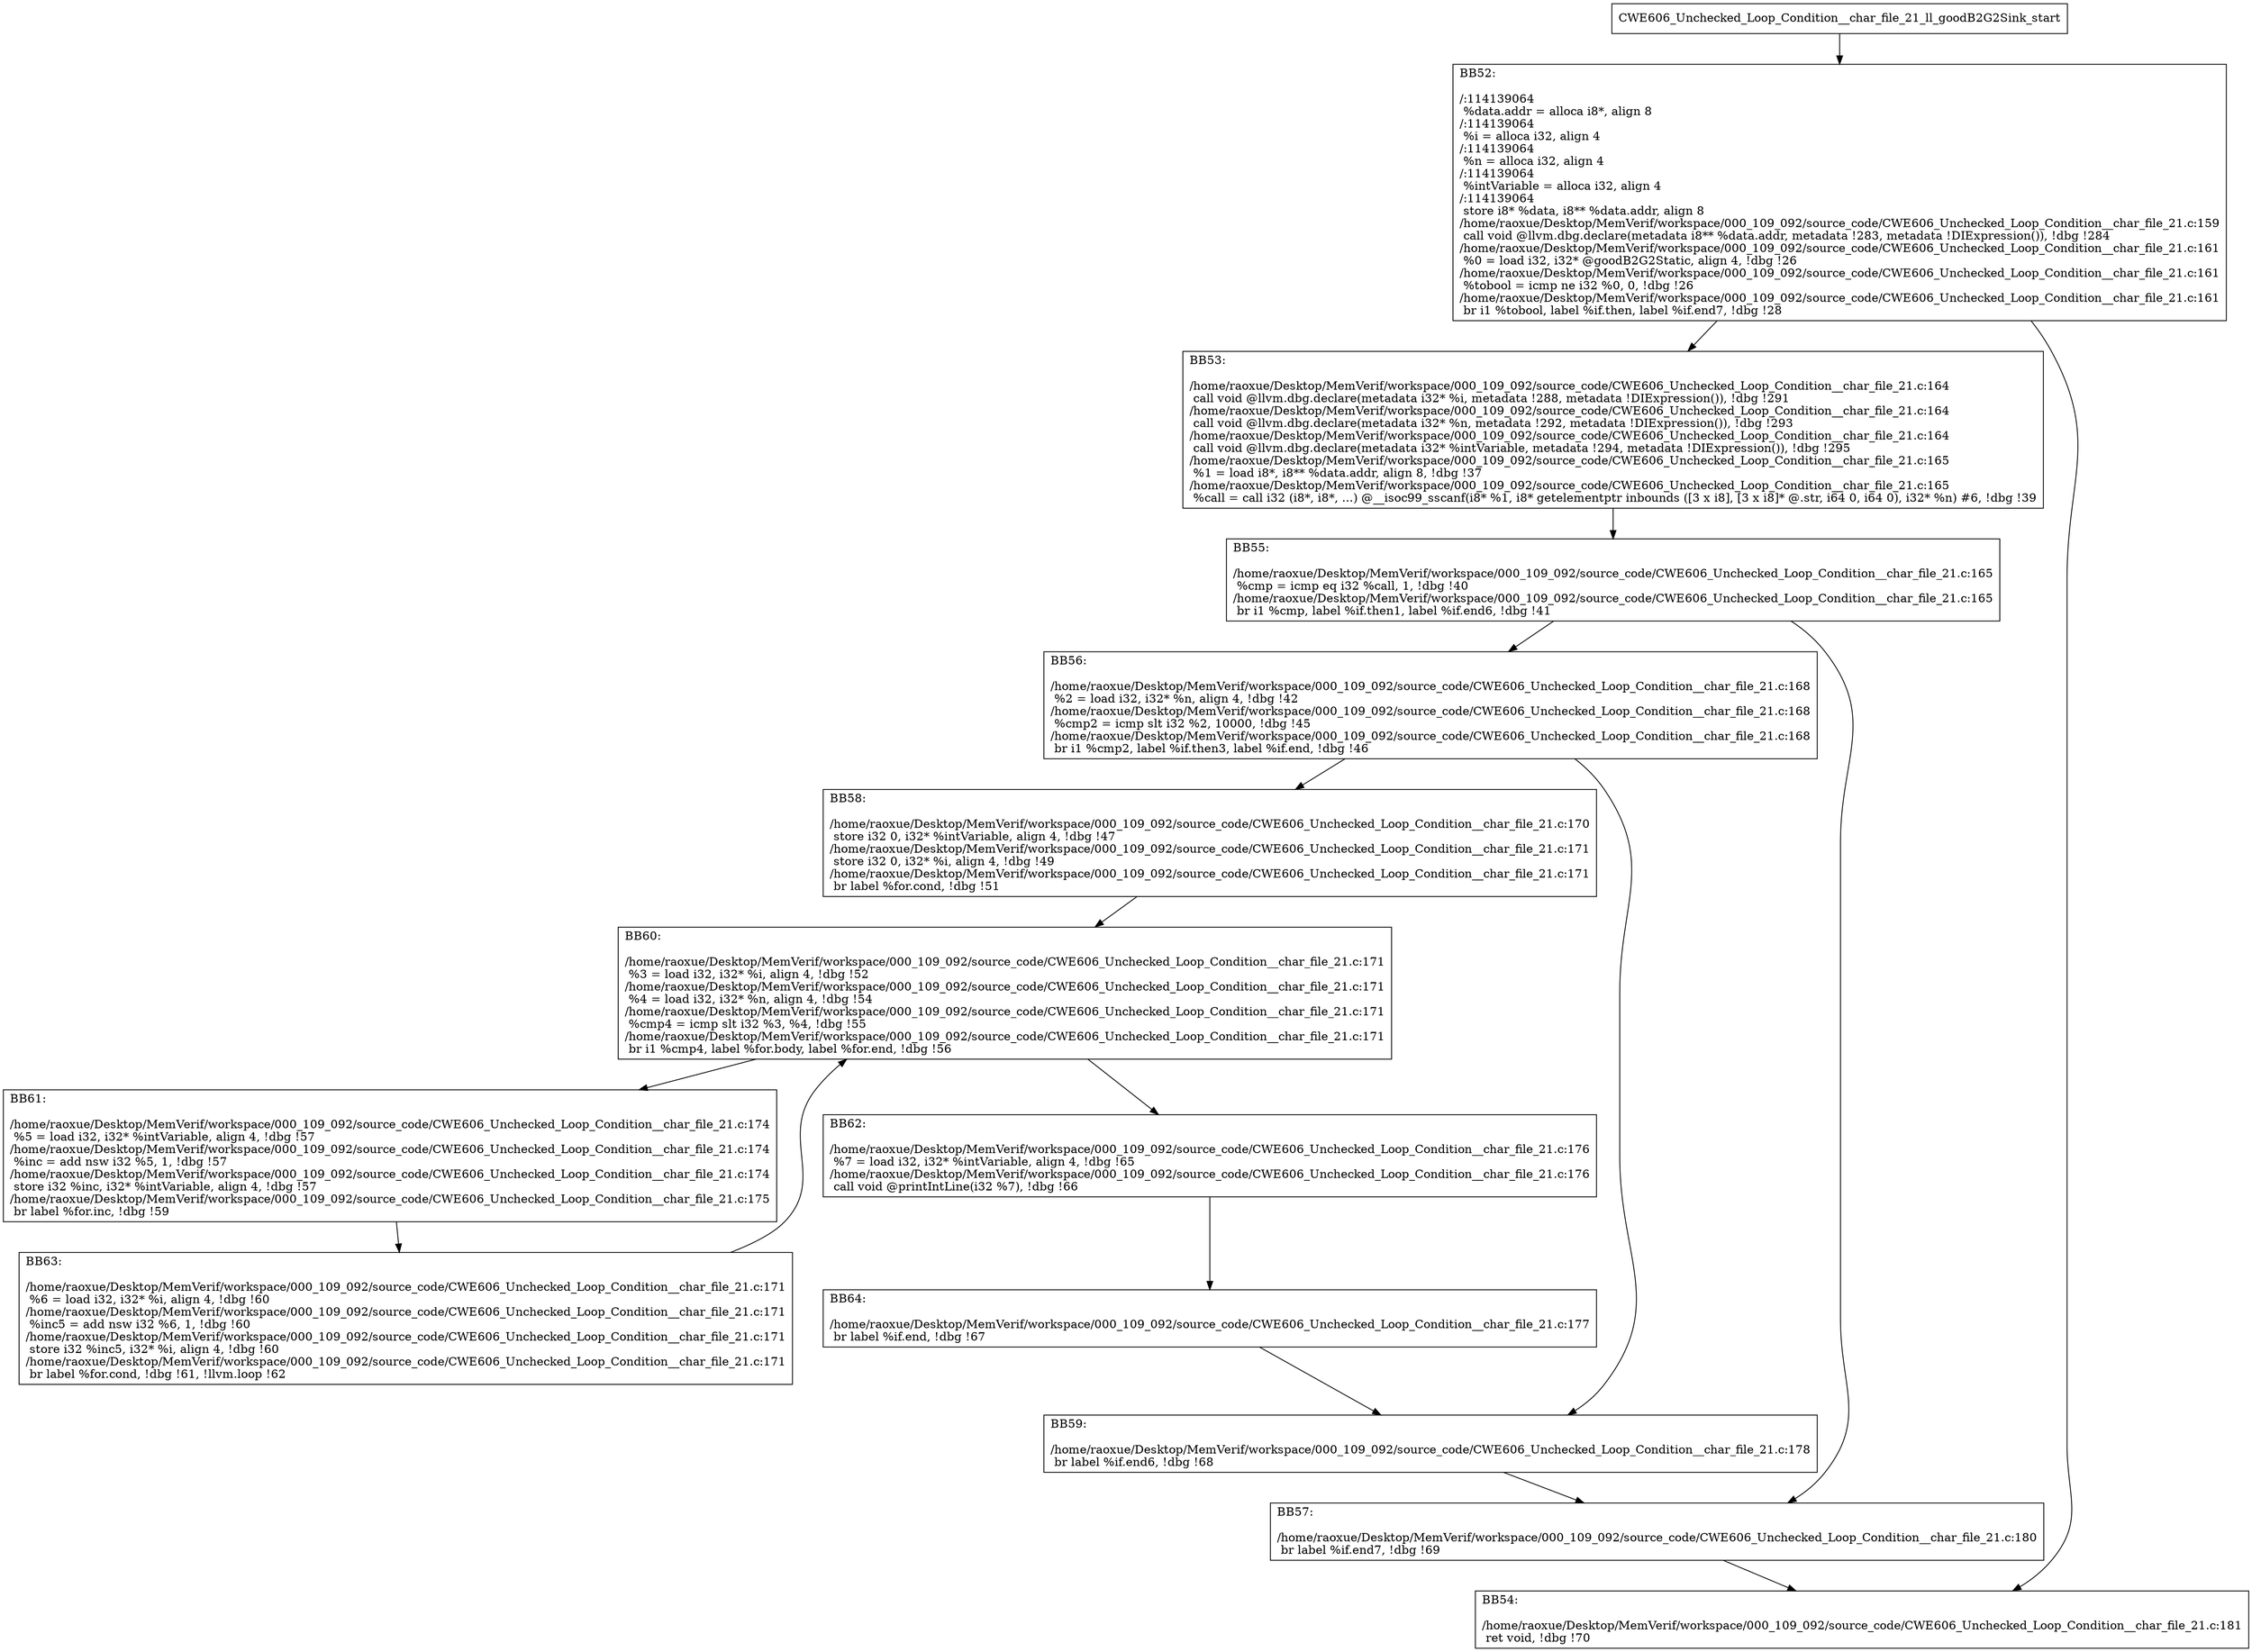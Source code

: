 digraph "CFG for'CWE606_Unchecked_Loop_Condition__char_file_21_ll_goodB2G2Sink' function" {
	BBCWE606_Unchecked_Loop_Condition__char_file_21_ll_goodB2G2Sink_start[shape=record,label="{CWE606_Unchecked_Loop_Condition__char_file_21_ll_goodB2G2Sink_start}"];
	BBCWE606_Unchecked_Loop_Condition__char_file_21_ll_goodB2G2Sink_start-> CWE606_Unchecked_Loop_Condition__char_file_21_ll_goodB2G2SinkBB52;
	CWE606_Unchecked_Loop_Condition__char_file_21_ll_goodB2G2SinkBB52 [shape=record, label="{BB52:\l\l/:114139064\l
  %data.addr = alloca i8*, align 8\l
/:114139064\l
  %i = alloca i32, align 4\l
/:114139064\l
  %n = alloca i32, align 4\l
/:114139064\l
  %intVariable = alloca i32, align 4\l
/:114139064\l
  store i8* %data, i8** %data.addr, align 8\l
/home/raoxue/Desktop/MemVerif/workspace/000_109_092/source_code/CWE606_Unchecked_Loop_Condition__char_file_21.c:159\l
  call void @llvm.dbg.declare(metadata i8** %data.addr, metadata !283, metadata !DIExpression()), !dbg !284\l
/home/raoxue/Desktop/MemVerif/workspace/000_109_092/source_code/CWE606_Unchecked_Loop_Condition__char_file_21.c:161\l
  %0 = load i32, i32* @goodB2G2Static, align 4, !dbg !26\l
/home/raoxue/Desktop/MemVerif/workspace/000_109_092/source_code/CWE606_Unchecked_Loop_Condition__char_file_21.c:161\l
  %tobool = icmp ne i32 %0, 0, !dbg !26\l
/home/raoxue/Desktop/MemVerif/workspace/000_109_092/source_code/CWE606_Unchecked_Loop_Condition__char_file_21.c:161\l
  br i1 %tobool, label %if.then, label %if.end7, !dbg !28\l
}"];
	CWE606_Unchecked_Loop_Condition__char_file_21_ll_goodB2G2SinkBB52-> CWE606_Unchecked_Loop_Condition__char_file_21_ll_goodB2G2SinkBB53;
	CWE606_Unchecked_Loop_Condition__char_file_21_ll_goodB2G2SinkBB52-> CWE606_Unchecked_Loop_Condition__char_file_21_ll_goodB2G2SinkBB54;
	CWE606_Unchecked_Loop_Condition__char_file_21_ll_goodB2G2SinkBB53 [shape=record, label="{BB53:\l\l/home/raoxue/Desktop/MemVerif/workspace/000_109_092/source_code/CWE606_Unchecked_Loop_Condition__char_file_21.c:164\l
  call void @llvm.dbg.declare(metadata i32* %i, metadata !288, metadata !DIExpression()), !dbg !291\l
/home/raoxue/Desktop/MemVerif/workspace/000_109_092/source_code/CWE606_Unchecked_Loop_Condition__char_file_21.c:164\l
  call void @llvm.dbg.declare(metadata i32* %n, metadata !292, metadata !DIExpression()), !dbg !293\l
/home/raoxue/Desktop/MemVerif/workspace/000_109_092/source_code/CWE606_Unchecked_Loop_Condition__char_file_21.c:164\l
  call void @llvm.dbg.declare(metadata i32* %intVariable, metadata !294, metadata !DIExpression()), !dbg !295\l
/home/raoxue/Desktop/MemVerif/workspace/000_109_092/source_code/CWE606_Unchecked_Loop_Condition__char_file_21.c:165\l
  %1 = load i8*, i8** %data.addr, align 8, !dbg !37\l
/home/raoxue/Desktop/MemVerif/workspace/000_109_092/source_code/CWE606_Unchecked_Loop_Condition__char_file_21.c:165\l
  %call = call i32 (i8*, i8*, ...) @__isoc99_sscanf(i8* %1, i8* getelementptr inbounds ([3 x i8], [3 x i8]* @.str, i64 0, i64 0), i32* %n) #6, !dbg !39\l
}"];
	CWE606_Unchecked_Loop_Condition__char_file_21_ll_goodB2G2SinkBB53-> CWE606_Unchecked_Loop_Condition__char_file_21_ll_goodB2G2SinkBB55;
	CWE606_Unchecked_Loop_Condition__char_file_21_ll_goodB2G2SinkBB55 [shape=record, label="{BB55:\l\l/home/raoxue/Desktop/MemVerif/workspace/000_109_092/source_code/CWE606_Unchecked_Loop_Condition__char_file_21.c:165\l
  %cmp = icmp eq i32 %call, 1, !dbg !40\l
/home/raoxue/Desktop/MemVerif/workspace/000_109_092/source_code/CWE606_Unchecked_Loop_Condition__char_file_21.c:165\l
  br i1 %cmp, label %if.then1, label %if.end6, !dbg !41\l
}"];
	CWE606_Unchecked_Loop_Condition__char_file_21_ll_goodB2G2SinkBB55-> CWE606_Unchecked_Loop_Condition__char_file_21_ll_goodB2G2SinkBB56;
	CWE606_Unchecked_Loop_Condition__char_file_21_ll_goodB2G2SinkBB55-> CWE606_Unchecked_Loop_Condition__char_file_21_ll_goodB2G2SinkBB57;
	CWE606_Unchecked_Loop_Condition__char_file_21_ll_goodB2G2SinkBB56 [shape=record, label="{BB56:\l\l/home/raoxue/Desktop/MemVerif/workspace/000_109_092/source_code/CWE606_Unchecked_Loop_Condition__char_file_21.c:168\l
  %2 = load i32, i32* %n, align 4, !dbg !42\l
/home/raoxue/Desktop/MemVerif/workspace/000_109_092/source_code/CWE606_Unchecked_Loop_Condition__char_file_21.c:168\l
  %cmp2 = icmp slt i32 %2, 10000, !dbg !45\l
/home/raoxue/Desktop/MemVerif/workspace/000_109_092/source_code/CWE606_Unchecked_Loop_Condition__char_file_21.c:168\l
  br i1 %cmp2, label %if.then3, label %if.end, !dbg !46\l
}"];
	CWE606_Unchecked_Loop_Condition__char_file_21_ll_goodB2G2SinkBB56-> CWE606_Unchecked_Loop_Condition__char_file_21_ll_goodB2G2SinkBB58;
	CWE606_Unchecked_Loop_Condition__char_file_21_ll_goodB2G2SinkBB56-> CWE606_Unchecked_Loop_Condition__char_file_21_ll_goodB2G2SinkBB59;
	CWE606_Unchecked_Loop_Condition__char_file_21_ll_goodB2G2SinkBB58 [shape=record, label="{BB58:\l\l/home/raoxue/Desktop/MemVerif/workspace/000_109_092/source_code/CWE606_Unchecked_Loop_Condition__char_file_21.c:170\l
  store i32 0, i32* %intVariable, align 4, !dbg !47\l
/home/raoxue/Desktop/MemVerif/workspace/000_109_092/source_code/CWE606_Unchecked_Loop_Condition__char_file_21.c:171\l
  store i32 0, i32* %i, align 4, !dbg !49\l
/home/raoxue/Desktop/MemVerif/workspace/000_109_092/source_code/CWE606_Unchecked_Loop_Condition__char_file_21.c:171\l
  br label %for.cond, !dbg !51\l
}"];
	CWE606_Unchecked_Loop_Condition__char_file_21_ll_goodB2G2SinkBB58-> CWE606_Unchecked_Loop_Condition__char_file_21_ll_goodB2G2SinkBB60;
	CWE606_Unchecked_Loop_Condition__char_file_21_ll_goodB2G2SinkBB60 [shape=record, label="{BB60:\l\l/home/raoxue/Desktop/MemVerif/workspace/000_109_092/source_code/CWE606_Unchecked_Loop_Condition__char_file_21.c:171\l
  %3 = load i32, i32* %i, align 4, !dbg !52\l
/home/raoxue/Desktop/MemVerif/workspace/000_109_092/source_code/CWE606_Unchecked_Loop_Condition__char_file_21.c:171\l
  %4 = load i32, i32* %n, align 4, !dbg !54\l
/home/raoxue/Desktop/MemVerif/workspace/000_109_092/source_code/CWE606_Unchecked_Loop_Condition__char_file_21.c:171\l
  %cmp4 = icmp slt i32 %3, %4, !dbg !55\l
/home/raoxue/Desktop/MemVerif/workspace/000_109_092/source_code/CWE606_Unchecked_Loop_Condition__char_file_21.c:171\l
  br i1 %cmp4, label %for.body, label %for.end, !dbg !56\l
}"];
	CWE606_Unchecked_Loop_Condition__char_file_21_ll_goodB2G2SinkBB60-> CWE606_Unchecked_Loop_Condition__char_file_21_ll_goodB2G2SinkBB61;
	CWE606_Unchecked_Loop_Condition__char_file_21_ll_goodB2G2SinkBB60-> CWE606_Unchecked_Loop_Condition__char_file_21_ll_goodB2G2SinkBB62;
	CWE606_Unchecked_Loop_Condition__char_file_21_ll_goodB2G2SinkBB61 [shape=record, label="{BB61:\l\l/home/raoxue/Desktop/MemVerif/workspace/000_109_092/source_code/CWE606_Unchecked_Loop_Condition__char_file_21.c:174\l
  %5 = load i32, i32* %intVariable, align 4, !dbg !57\l
/home/raoxue/Desktop/MemVerif/workspace/000_109_092/source_code/CWE606_Unchecked_Loop_Condition__char_file_21.c:174\l
  %inc = add nsw i32 %5, 1, !dbg !57\l
/home/raoxue/Desktop/MemVerif/workspace/000_109_092/source_code/CWE606_Unchecked_Loop_Condition__char_file_21.c:174\l
  store i32 %inc, i32* %intVariable, align 4, !dbg !57\l
/home/raoxue/Desktop/MemVerif/workspace/000_109_092/source_code/CWE606_Unchecked_Loop_Condition__char_file_21.c:175\l
  br label %for.inc, !dbg !59\l
}"];
	CWE606_Unchecked_Loop_Condition__char_file_21_ll_goodB2G2SinkBB61-> CWE606_Unchecked_Loop_Condition__char_file_21_ll_goodB2G2SinkBB63;
	CWE606_Unchecked_Loop_Condition__char_file_21_ll_goodB2G2SinkBB63 [shape=record, label="{BB63:\l\l/home/raoxue/Desktop/MemVerif/workspace/000_109_092/source_code/CWE606_Unchecked_Loop_Condition__char_file_21.c:171\l
  %6 = load i32, i32* %i, align 4, !dbg !60\l
/home/raoxue/Desktop/MemVerif/workspace/000_109_092/source_code/CWE606_Unchecked_Loop_Condition__char_file_21.c:171\l
  %inc5 = add nsw i32 %6, 1, !dbg !60\l
/home/raoxue/Desktop/MemVerif/workspace/000_109_092/source_code/CWE606_Unchecked_Loop_Condition__char_file_21.c:171\l
  store i32 %inc5, i32* %i, align 4, !dbg !60\l
/home/raoxue/Desktop/MemVerif/workspace/000_109_092/source_code/CWE606_Unchecked_Loop_Condition__char_file_21.c:171\l
  br label %for.cond, !dbg !61, !llvm.loop !62\l
}"];
	CWE606_Unchecked_Loop_Condition__char_file_21_ll_goodB2G2SinkBB63-> CWE606_Unchecked_Loop_Condition__char_file_21_ll_goodB2G2SinkBB60;
	CWE606_Unchecked_Loop_Condition__char_file_21_ll_goodB2G2SinkBB62 [shape=record, label="{BB62:\l\l/home/raoxue/Desktop/MemVerif/workspace/000_109_092/source_code/CWE606_Unchecked_Loop_Condition__char_file_21.c:176\l
  %7 = load i32, i32* %intVariable, align 4, !dbg !65\l
/home/raoxue/Desktop/MemVerif/workspace/000_109_092/source_code/CWE606_Unchecked_Loop_Condition__char_file_21.c:176\l
  call void @printIntLine(i32 %7), !dbg !66\l
}"];
	CWE606_Unchecked_Loop_Condition__char_file_21_ll_goodB2G2SinkBB62-> CWE606_Unchecked_Loop_Condition__char_file_21_ll_goodB2G2SinkBB64;
	CWE606_Unchecked_Loop_Condition__char_file_21_ll_goodB2G2SinkBB64 [shape=record, label="{BB64:\l\l/home/raoxue/Desktop/MemVerif/workspace/000_109_092/source_code/CWE606_Unchecked_Loop_Condition__char_file_21.c:177\l
  br label %if.end, !dbg !67\l
}"];
	CWE606_Unchecked_Loop_Condition__char_file_21_ll_goodB2G2SinkBB64-> CWE606_Unchecked_Loop_Condition__char_file_21_ll_goodB2G2SinkBB59;
	CWE606_Unchecked_Loop_Condition__char_file_21_ll_goodB2G2SinkBB59 [shape=record, label="{BB59:\l\l/home/raoxue/Desktop/MemVerif/workspace/000_109_092/source_code/CWE606_Unchecked_Loop_Condition__char_file_21.c:178\l
  br label %if.end6, !dbg !68\l
}"];
	CWE606_Unchecked_Loop_Condition__char_file_21_ll_goodB2G2SinkBB59-> CWE606_Unchecked_Loop_Condition__char_file_21_ll_goodB2G2SinkBB57;
	CWE606_Unchecked_Loop_Condition__char_file_21_ll_goodB2G2SinkBB57 [shape=record, label="{BB57:\l\l/home/raoxue/Desktop/MemVerif/workspace/000_109_092/source_code/CWE606_Unchecked_Loop_Condition__char_file_21.c:180\l
  br label %if.end7, !dbg !69\l
}"];
	CWE606_Unchecked_Loop_Condition__char_file_21_ll_goodB2G2SinkBB57-> CWE606_Unchecked_Loop_Condition__char_file_21_ll_goodB2G2SinkBB54;
	CWE606_Unchecked_Loop_Condition__char_file_21_ll_goodB2G2SinkBB54 [shape=record, label="{BB54:\l\l/home/raoxue/Desktop/MemVerif/workspace/000_109_092/source_code/CWE606_Unchecked_Loop_Condition__char_file_21.c:181\l
  ret void, !dbg !70\l
}"];
}
